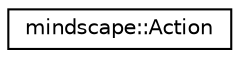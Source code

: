 digraph "Graphical Class Hierarchy"
{
  edge [fontname="Helvetica",fontsize="10",labelfontname="Helvetica",labelfontsize="10"];
  node [fontname="Helvetica",fontsize="10",shape=record];
  rankdir="LR";
  Node1 [label="mindscape::Action",height=0.2,width=0.4,color="black", fillcolor="white", style="filled",URL="$classmindscape_1_1_action.html"];
}
